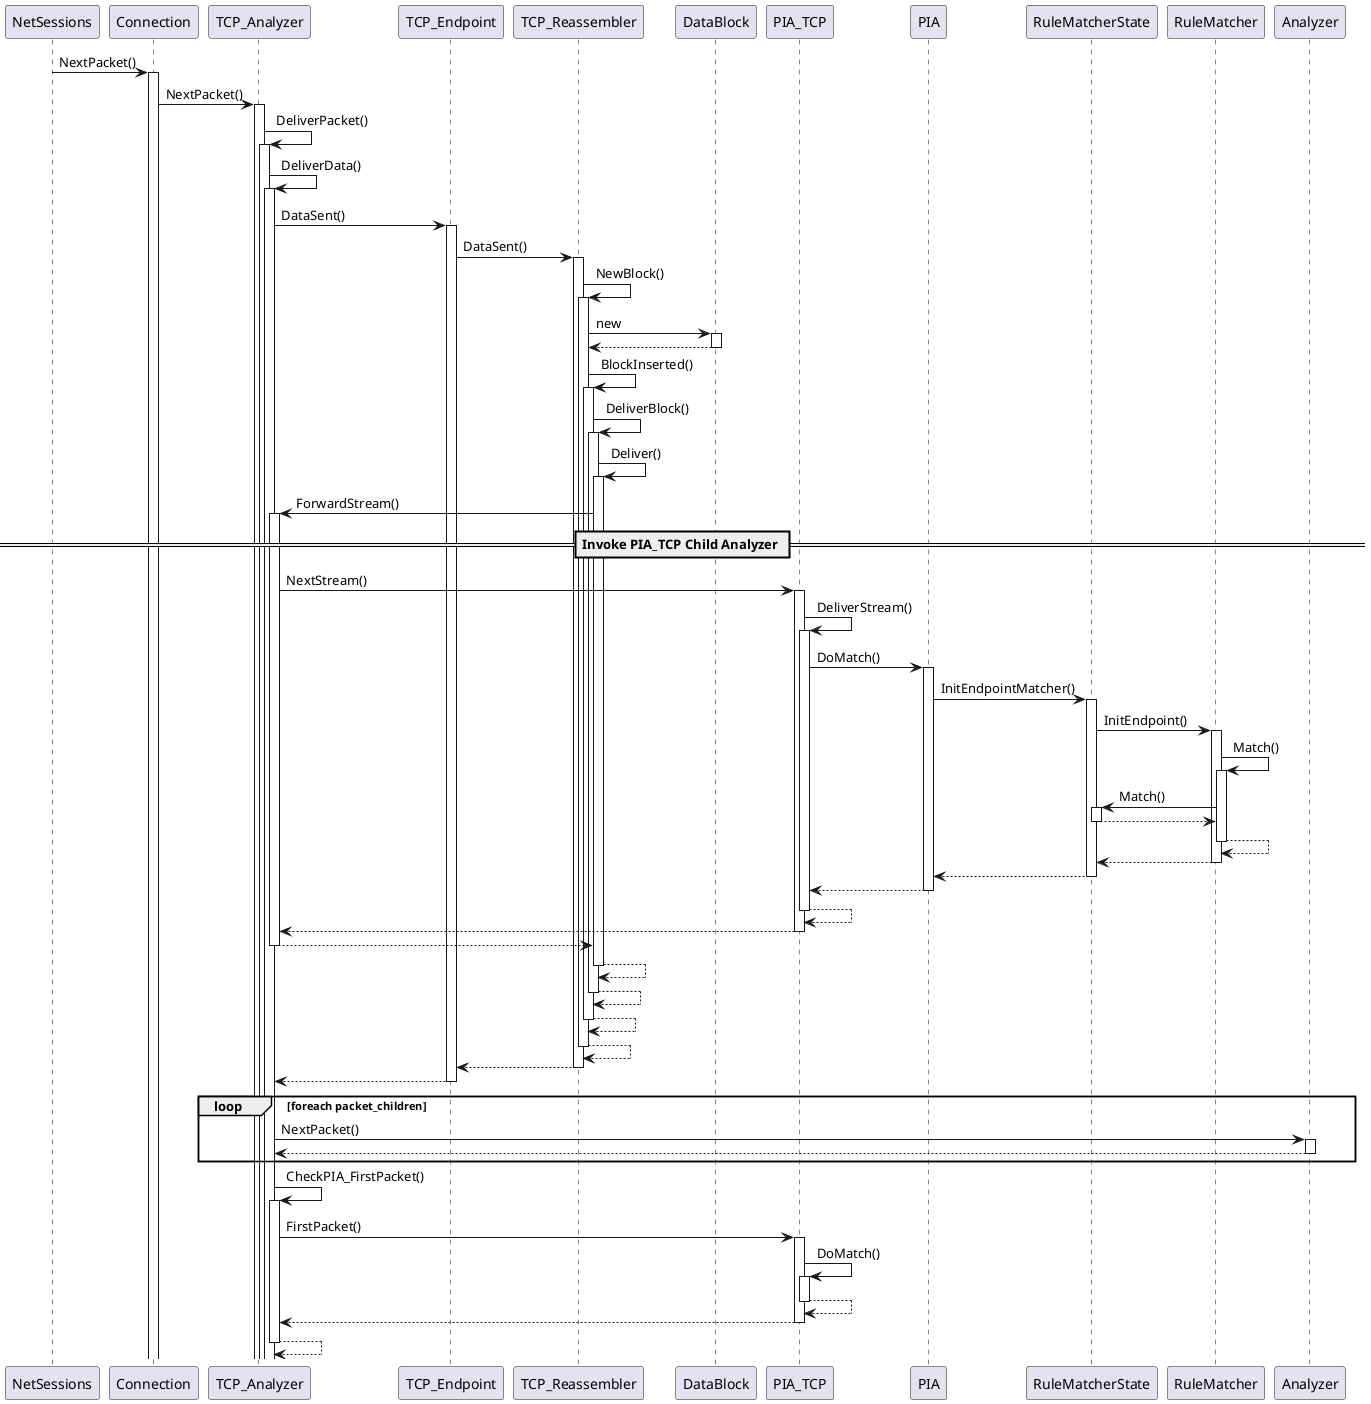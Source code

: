 @startuml
NetSessions -> Connection++ : NextPacket()
    Connection -> TCP_Analyzer++ : NextPacket()
        TCP_Analyzer -> TCP_Analyzer++: DeliverPacket()
            TCP_Analyzer -> TCP_Analyzer++: DeliverData()
                TCP_Analyzer -> TCP_Endpoint++ : DataSent()
                    TCP_Endpoint -> TCP_Reassembler++ : DataSent()
                        TCP_Reassembler -> TCP_Reassembler++ : NewBlock()
                            TCP_Reassembler -> DataBlock++ : new 
                            return
                        TCP_Reassembler -> TCP_Reassembler++ : BlockInserted()
                            TCP_Reassembler -> TCP_Reassembler++ : DeliverBlock()
                                TCP_Reassembler -> TCP_Reassembler++ : Deliver()
                                    TCP_Reassembler -> TCP_Analyzer++ : ForwardStream()
                                        == Invoke PIA_TCP Child Analyzer ==
                                        TCP_Analyzer -> PIA_TCP++: NextStream()
                                            PIA_TCP -> PIA_TCP++: DeliverStream()
                                                PIA_TCP -> PIA++: DoMatch()
                                                    PIA -> RuleMatcherState++: InitEndpointMatcher()
                                                        RuleMatcherState -> RuleMatcher++: InitEndpoint()
                                                            RuleMatcher -> RuleMatcher++: Match()
                                                                RuleMatcher -> RuleMatcherState++: Match()
                                                                return
                                                            return
                                                        return
                                                    return
                                                return
                                            return
                                        return
                                    return
                                return
                            return
                        return
                    return
                return
            return
            loop foreach packet_children
                TCP_Analyzer -> Analyzer++ : NextPacket()
                return
            end 
            TCP_Analyzer -> TCP_Analyzer++: CheckPIA_FirstPacket()
                TCP_Analyzer -> PIA_TCP++: FirstPacket()
                    PIA_TCP -> PIA_TCP++: DoMatch()
                    return
                return
            return
            
                                    



                                                            


@enduml